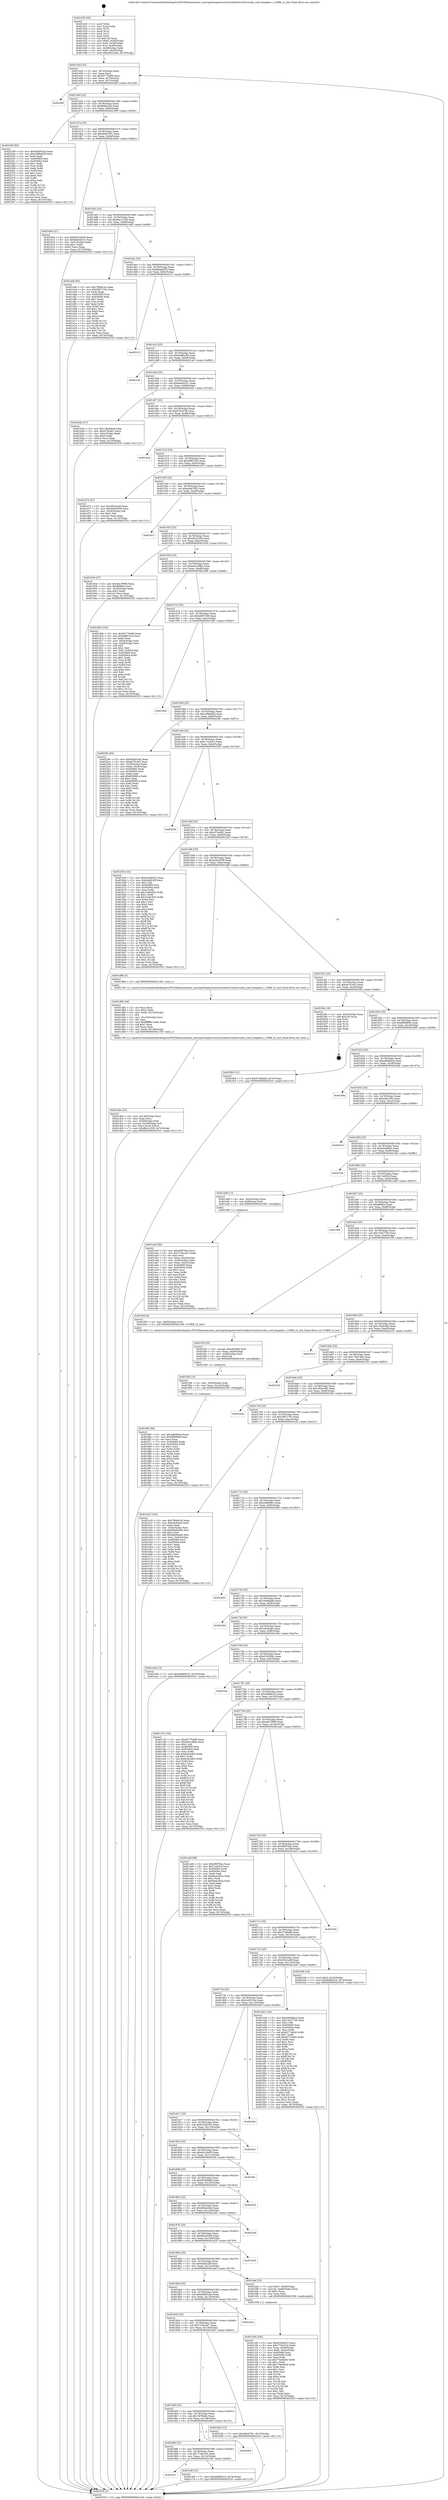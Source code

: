 digraph "0x401420" {
  label = "0x401420 (/mnt/c/Users/mathe/Desktop/tcc/POCII/binaries/extr_micropythonportsstm32usbhostCoreSrcusbh_conf_template.c_USBH_LL_Init_Final-ollvm.out::main(0))"
  labelloc = "t"
  node[shape=record]

  Entry [label="",width=0.3,height=0.3,shape=circle,fillcolor=black,style=filled]
  "0x40144d" [label="{
     0x40144d [23]\l
     | [instrs]\l
     &nbsp;&nbsp;0x40144d \<+3\>: mov -0x74(%rbp),%eax\l
     &nbsp;&nbsp;0x401450 \<+2\>: mov %eax,%ecx\l
     &nbsp;&nbsp;0x401452 \<+6\>: sub $0x82776489,%ecx\l
     &nbsp;&nbsp;0x401458 \<+3\>: mov %eax,-0x78(%rbp)\l
     &nbsp;&nbsp;0x40145b \<+3\>: mov %ecx,-0x7c(%rbp)\l
     &nbsp;&nbsp;0x40145e \<+6\>: je 000000000040246f \<main+0x104f\>\l
  }"]
  "0x40246f" [label="{
     0x40246f\l
  }", style=dashed]
  "0x401464" [label="{
     0x401464 [22]\l
     | [instrs]\l
     &nbsp;&nbsp;0x401464 \<+5\>: jmp 0000000000401469 \<main+0x49\>\l
     &nbsp;&nbsp;0x401469 \<+3\>: mov -0x78(%rbp),%eax\l
     &nbsp;&nbsp;0x40146c \<+5\>: sub $0x866fa224,%eax\l
     &nbsp;&nbsp;0x401471 \<+3\>: mov %eax,-0x80(%rbp)\l
     &nbsp;&nbsp;0x401474 \<+6\>: je 0000000000402349 \<main+0xf29\>\l
  }"]
  Exit [label="",width=0.3,height=0.3,shape=circle,fillcolor=black,style=filled,peripheries=2]
  "0x402349" [label="{
     0x402349 [83]\l
     | [instrs]\l
     &nbsp;&nbsp;0x402349 \<+5\>: mov $0x6dd052a4,%eax\l
     &nbsp;&nbsp;0x40234e \<+5\>: mov $0xc098a629,%ecx\l
     &nbsp;&nbsp;0x402353 \<+2\>: xor %edx,%edx\l
     &nbsp;&nbsp;0x402355 \<+7\>: mov 0x405060,%esi\l
     &nbsp;&nbsp;0x40235c \<+7\>: mov 0x405064,%edi\l
     &nbsp;&nbsp;0x402363 \<+3\>: sub $0x1,%edx\l
     &nbsp;&nbsp;0x402366 \<+3\>: mov %esi,%r8d\l
     &nbsp;&nbsp;0x402369 \<+3\>: add %edx,%r8d\l
     &nbsp;&nbsp;0x40236c \<+4\>: imul %r8d,%esi\l
     &nbsp;&nbsp;0x402370 \<+3\>: and $0x1,%esi\l
     &nbsp;&nbsp;0x402373 \<+3\>: cmp $0x0,%esi\l
     &nbsp;&nbsp;0x402376 \<+4\>: sete %r9b\l
     &nbsp;&nbsp;0x40237a \<+3\>: cmp $0xa,%edi\l
     &nbsp;&nbsp;0x40237d \<+4\>: setl %r10b\l
     &nbsp;&nbsp;0x402381 \<+3\>: mov %r9b,%r11b\l
     &nbsp;&nbsp;0x402384 \<+3\>: and %r10b,%r11b\l
     &nbsp;&nbsp;0x402387 \<+3\>: xor %r10b,%r9b\l
     &nbsp;&nbsp;0x40238a \<+3\>: or %r9b,%r11b\l
     &nbsp;&nbsp;0x40238d \<+4\>: test $0x1,%r11b\l
     &nbsp;&nbsp;0x402391 \<+3\>: cmovne %ecx,%eax\l
     &nbsp;&nbsp;0x402394 \<+3\>: mov %eax,-0x74(%rbp)\l
     &nbsp;&nbsp;0x402397 \<+5\>: jmp 0000000000402535 \<main+0x1115\>\l
  }"]
  "0x40147a" [label="{
     0x40147a [25]\l
     | [instrs]\l
     &nbsp;&nbsp;0x40147a \<+5\>: jmp 000000000040147f \<main+0x5f\>\l
     &nbsp;&nbsp;0x40147f \<+3\>: mov -0x78(%rbp),%eax\l
     &nbsp;&nbsp;0x401482 \<+5\>: sub $0x86e67f41,%eax\l
     &nbsp;&nbsp;0x401487 \<+6\>: mov %eax,-0x84(%rbp)\l
     &nbsp;&nbsp;0x40148d \<+6\>: je 0000000000401b0e \<main+0x6ee\>\l
  }"]
  "0x401f65" [label="{
     0x401f65 [84]\l
     | [instrs]\l
     &nbsp;&nbsp;0x401f65 \<+5\>: mov $0xed846bce,%eax\l
     &nbsp;&nbsp;0x401f6a \<+5\>: mov $0xdf0fd849,%esi\l
     &nbsp;&nbsp;0x401f6f \<+2\>: xor %ecx,%ecx\l
     &nbsp;&nbsp;0x401f71 \<+7\>: mov 0x405060,%edx\l
     &nbsp;&nbsp;0x401f78 \<+8\>: mov 0x405064,%r8d\l
     &nbsp;&nbsp;0x401f80 \<+3\>: sub $0x1,%ecx\l
     &nbsp;&nbsp;0x401f83 \<+3\>: mov %edx,%r9d\l
     &nbsp;&nbsp;0x401f86 \<+3\>: add %ecx,%r9d\l
     &nbsp;&nbsp;0x401f89 \<+4\>: imul %r9d,%edx\l
     &nbsp;&nbsp;0x401f8d \<+3\>: and $0x1,%edx\l
     &nbsp;&nbsp;0x401f90 \<+3\>: cmp $0x0,%edx\l
     &nbsp;&nbsp;0x401f93 \<+4\>: sete %r10b\l
     &nbsp;&nbsp;0x401f97 \<+4\>: cmp $0xa,%r8d\l
     &nbsp;&nbsp;0x401f9b \<+4\>: setl %r11b\l
     &nbsp;&nbsp;0x401f9f \<+3\>: mov %r10b,%bl\l
     &nbsp;&nbsp;0x401fa2 \<+3\>: and %r11b,%bl\l
     &nbsp;&nbsp;0x401fa5 \<+3\>: xor %r11b,%r10b\l
     &nbsp;&nbsp;0x401fa8 \<+3\>: or %r10b,%bl\l
     &nbsp;&nbsp;0x401fab \<+3\>: test $0x1,%bl\l
     &nbsp;&nbsp;0x401fae \<+3\>: cmovne %esi,%eax\l
     &nbsp;&nbsp;0x401fb1 \<+3\>: mov %eax,-0x74(%rbp)\l
     &nbsp;&nbsp;0x401fb4 \<+5\>: jmp 0000000000402535 \<main+0x1115\>\l
  }"]
  "0x401b0e" [label="{
     0x401b0e [27]\l
     | [instrs]\l
     &nbsp;&nbsp;0x401b0e \<+5\>: mov $0x6bd16d29,%eax\l
     &nbsp;&nbsp;0x401b13 \<+5\>: mov $0x8ee0d231,%ecx\l
     &nbsp;&nbsp;0x401b18 \<+3\>: mov -0x2c(%rbp),%edx\l
     &nbsp;&nbsp;0x401b1b \<+3\>: cmp $0x1,%edx\l
     &nbsp;&nbsp;0x401b1e \<+3\>: cmovl %ecx,%eax\l
     &nbsp;&nbsp;0x401b21 \<+3\>: mov %eax,-0x74(%rbp)\l
     &nbsp;&nbsp;0x401b24 \<+5\>: jmp 0000000000402535 \<main+0x1115\>\l
  }"]
  "0x401493" [label="{
     0x401493 [25]\l
     | [instrs]\l
     &nbsp;&nbsp;0x401493 \<+5\>: jmp 0000000000401498 \<main+0x78\>\l
     &nbsp;&nbsp;0x401498 \<+3\>: mov -0x78(%rbp),%eax\l
     &nbsp;&nbsp;0x40149b \<+5\>: sub $0x8bc1c339,%eax\l
     &nbsp;&nbsp;0x4014a0 \<+6\>: mov %eax,-0x88(%rbp)\l
     &nbsp;&nbsp;0x4014a6 \<+6\>: je 0000000000401ddf \<main+0x9bf\>\l
  }"]
  "0x401f56" [label="{
     0x401f56 [15]\l
     | [instrs]\l
     &nbsp;&nbsp;0x401f56 \<+4\>: mov -0x50(%rbp),%rdi\l
     &nbsp;&nbsp;0x401f5a \<+6\>: mov %eax,-0x14c(%rbp)\l
     &nbsp;&nbsp;0x401f60 \<+5\>: call 0000000000401030 \<free@plt\>\l
     | [calls]\l
     &nbsp;&nbsp;0x401030 \{1\} (unknown)\l
  }"]
  "0x401ddf" [label="{
     0x401ddf [83]\l
     | [instrs]\l
     &nbsp;&nbsp;0x401ddf \<+5\>: mov $0x7f6d6c3a,%eax\l
     &nbsp;&nbsp;0x401de4 \<+5\>: mov $0x2867c79c,%ecx\l
     &nbsp;&nbsp;0x401de9 \<+2\>: xor %edx,%edx\l
     &nbsp;&nbsp;0x401deb \<+7\>: mov 0x405060,%esi\l
     &nbsp;&nbsp;0x401df2 \<+7\>: mov 0x405064,%edi\l
     &nbsp;&nbsp;0x401df9 \<+3\>: sub $0x1,%edx\l
     &nbsp;&nbsp;0x401dfc \<+3\>: mov %esi,%r8d\l
     &nbsp;&nbsp;0x401dff \<+3\>: add %edx,%r8d\l
     &nbsp;&nbsp;0x401e02 \<+4\>: imul %r8d,%esi\l
     &nbsp;&nbsp;0x401e06 \<+3\>: and $0x1,%esi\l
     &nbsp;&nbsp;0x401e09 \<+3\>: cmp $0x0,%esi\l
     &nbsp;&nbsp;0x401e0c \<+4\>: sete %r9b\l
     &nbsp;&nbsp;0x401e10 \<+3\>: cmp $0xa,%edi\l
     &nbsp;&nbsp;0x401e13 \<+4\>: setl %r10b\l
     &nbsp;&nbsp;0x401e17 \<+3\>: mov %r9b,%r11b\l
     &nbsp;&nbsp;0x401e1a \<+3\>: and %r10b,%r11b\l
     &nbsp;&nbsp;0x401e1d \<+3\>: xor %r10b,%r9b\l
     &nbsp;&nbsp;0x401e20 \<+3\>: or %r9b,%r11b\l
     &nbsp;&nbsp;0x401e23 \<+4\>: test $0x1,%r11b\l
     &nbsp;&nbsp;0x401e27 \<+3\>: cmovne %ecx,%eax\l
     &nbsp;&nbsp;0x401e2a \<+3\>: mov %eax,-0x74(%rbp)\l
     &nbsp;&nbsp;0x401e2d \<+5\>: jmp 0000000000402535 \<main+0x1115\>\l
  }"]
  "0x4014ac" [label="{
     0x4014ac [25]\l
     | [instrs]\l
     &nbsp;&nbsp;0x4014ac \<+5\>: jmp 00000000004014b1 \<main+0x91\>\l
     &nbsp;&nbsp;0x4014b1 \<+3\>: mov -0x78(%rbp),%eax\l
     &nbsp;&nbsp;0x4014b4 \<+5\>: sub $0x8bdae025,%eax\l
     &nbsp;&nbsp;0x4014b9 \<+6\>: mov %eax,-0x8c(%rbp)\l
     &nbsp;&nbsp;0x4014bf \<+6\>: je 0000000000402215 \<main+0xdf5\>\l
  }"]
  "0x401f3f" [label="{
     0x401f3f [23]\l
     | [instrs]\l
     &nbsp;&nbsp;0x401f3f \<+10\>: movabs $0x4030d6,%rdi\l
     &nbsp;&nbsp;0x401f49 \<+3\>: mov %eax,-0x58(%rbp)\l
     &nbsp;&nbsp;0x401f4c \<+3\>: mov -0x58(%rbp),%esi\l
     &nbsp;&nbsp;0x401f4f \<+2\>: mov $0x0,%al\l
     &nbsp;&nbsp;0x401f51 \<+5\>: call 0000000000401040 \<printf@plt\>\l
     | [calls]\l
     &nbsp;&nbsp;0x401040 \{1\} (unknown)\l
  }"]
  "0x402215" [label="{
     0x402215\l
  }", style=dashed]
  "0x4014c5" [label="{
     0x4014c5 [25]\l
     | [instrs]\l
     &nbsp;&nbsp;0x4014c5 \<+5\>: jmp 00000000004014ca \<main+0xaa\>\l
     &nbsp;&nbsp;0x4014ca \<+3\>: mov -0x78(%rbp),%eax\l
     &nbsp;&nbsp;0x4014cd \<+5\>: sub $0x8c96bc56,%eax\l
     &nbsp;&nbsp;0x4014d2 \<+6\>: mov %eax,-0x90(%rbp)\l
     &nbsp;&nbsp;0x4014d8 \<+6\>: je 00000000004021a0 \<main+0xd80\>\l
  }"]
  "0x401dbe" [label="{
     0x401dbe [33]\l
     | [instrs]\l
     &nbsp;&nbsp;0x401dbe \<+6\>: mov -0x148(%rbp),%ecx\l
     &nbsp;&nbsp;0x401dc4 \<+3\>: imul %eax,%ecx\l
     &nbsp;&nbsp;0x401dc7 \<+4\>: mov -0x50(%rbp),%rdi\l
     &nbsp;&nbsp;0x401dcb \<+4\>: movslq -0x54(%rbp),%r8\l
     &nbsp;&nbsp;0x401dcf \<+4\>: mov %ecx,(%rdi,%r8,4)\l
     &nbsp;&nbsp;0x401dd3 \<+7\>: movl $0x8bc1c339,-0x74(%rbp)\l
     &nbsp;&nbsp;0x401dda \<+5\>: jmp 0000000000402535 \<main+0x1115\>\l
  }"]
  "0x4021a0" [label="{
     0x4021a0\l
  }", style=dashed]
  "0x4014de" [label="{
     0x4014de [25]\l
     | [instrs]\l
     &nbsp;&nbsp;0x4014de \<+5\>: jmp 00000000004014e3 \<main+0xc3\>\l
     &nbsp;&nbsp;0x4014e3 \<+3\>: mov -0x78(%rbp),%eax\l
     &nbsp;&nbsp;0x4014e6 \<+5\>: sub $0x8ee0d231,%eax\l
     &nbsp;&nbsp;0x4014eb \<+6\>: mov %eax,-0x94(%rbp)\l
     &nbsp;&nbsp;0x4014f1 \<+6\>: je 0000000000401b44 \<main+0x724\>\l
  }"]
  "0x401d92" [label="{
     0x401d92 [44]\l
     | [instrs]\l
     &nbsp;&nbsp;0x401d92 \<+2\>: xor %ecx,%ecx\l
     &nbsp;&nbsp;0x401d94 \<+5\>: mov $0x2,%edx\l
     &nbsp;&nbsp;0x401d99 \<+6\>: mov %edx,-0x144(%rbp)\l
     &nbsp;&nbsp;0x401d9f \<+1\>: cltd\l
     &nbsp;&nbsp;0x401da0 \<+6\>: mov -0x144(%rbp),%esi\l
     &nbsp;&nbsp;0x401da6 \<+2\>: idiv %esi\l
     &nbsp;&nbsp;0x401da8 \<+6\>: imul $0xfffffffe,%edx,%edx\l
     &nbsp;&nbsp;0x401dae \<+3\>: sub $0x1,%ecx\l
     &nbsp;&nbsp;0x401db1 \<+2\>: sub %ecx,%edx\l
     &nbsp;&nbsp;0x401db3 \<+6\>: mov %edx,-0x148(%rbp)\l
     &nbsp;&nbsp;0x401db9 \<+5\>: call 0000000000401160 \<next_i\>\l
     | [calls]\l
     &nbsp;&nbsp;0x401160 \{1\} (/mnt/c/Users/mathe/Desktop/tcc/POCII/binaries/extr_micropythonportsstm32usbhostCoreSrcusbh_conf_template.c_USBH_LL_Init_Final-ollvm.out::next_i)\l
  }"]
  "0x401b44" [label="{
     0x401b44 [27]\l
     | [instrs]\l
     &nbsp;&nbsp;0x401b44 \<+5\>: mov $0x13bde4da,%eax\l
     &nbsp;&nbsp;0x401b49 \<+5\>: mov $0xcf7bcd61,%ecx\l
     &nbsp;&nbsp;0x401b4e \<+3\>: mov -0x2c(%rbp),%edx\l
     &nbsp;&nbsp;0x401b51 \<+3\>: cmp $0x0,%edx\l
     &nbsp;&nbsp;0x401b54 \<+3\>: cmove %ecx,%eax\l
     &nbsp;&nbsp;0x401b57 \<+3\>: mov %eax,-0x74(%rbp)\l
     &nbsp;&nbsp;0x401b5a \<+5\>: jmp 0000000000402535 \<main+0x1115\>\l
  }"]
  "0x4014f7" [label="{
     0x4014f7 [25]\l
     | [instrs]\l
     &nbsp;&nbsp;0x4014f7 \<+5\>: jmp 00000000004014fc \<main+0xdc\>\l
     &nbsp;&nbsp;0x4014fc \<+3\>: mov -0x78(%rbp),%eax\l
     &nbsp;&nbsp;0x4014ff \<+5\>: sub $0x916c07fb,%eax\l
     &nbsp;&nbsp;0x401504 \<+6\>: mov %eax,-0x98(%rbp)\l
     &nbsp;&nbsp;0x40150a \<+6\>: je 0000000000401a34 \<main+0x614\>\l
  }"]
  "0x401911" [label="{
     0x401911\l
  }", style=dashed]
  "0x401a34" [label="{
     0x401a34\l
  }", style=dashed]
  "0x401510" [label="{
     0x401510 [25]\l
     | [instrs]\l
     &nbsp;&nbsp;0x401510 \<+5\>: jmp 0000000000401515 \<main+0xf5\>\l
     &nbsp;&nbsp;0x401515 \<+3\>: mov -0x78(%rbp),%eax\l
     &nbsp;&nbsp;0x401518 \<+5\>: sub $0x9df97e23,%eax\l
     &nbsp;&nbsp;0x40151d \<+6\>: mov %eax,-0x9c(%rbp)\l
     &nbsp;&nbsp;0x401523 \<+6\>: je 0000000000401d72 \<main+0x952\>\l
  }"]
  "0x401c6f" [label="{
     0x401c6f [12]\l
     | [instrs]\l
     &nbsp;&nbsp;0x401c6f \<+7\>: movl $0x4d869c32,-0x74(%rbp)\l
     &nbsp;&nbsp;0x401c76 \<+5\>: jmp 0000000000402535 \<main+0x1115\>\l
  }"]
  "0x401d72" [label="{
     0x401d72 [27]\l
     | [instrs]\l
     &nbsp;&nbsp;0x401d72 \<+5\>: mov $0x5952ce4f,%eax\l
     &nbsp;&nbsp;0x401d77 \<+5\>: mov $0xd2bc9359,%ecx\l
     &nbsp;&nbsp;0x401d7c \<+3\>: mov -0x26(%rbp),%dl\l
     &nbsp;&nbsp;0x401d7f \<+3\>: test $0x1,%dl\l
     &nbsp;&nbsp;0x401d82 \<+3\>: cmovne %ecx,%eax\l
     &nbsp;&nbsp;0x401d85 \<+3\>: mov %eax,-0x74(%rbp)\l
     &nbsp;&nbsp;0x401d88 \<+5\>: jmp 0000000000402535 \<main+0x1115\>\l
  }"]
  "0x401529" [label="{
     0x401529 [25]\l
     | [instrs]\l
     &nbsp;&nbsp;0x401529 \<+5\>: jmp 000000000040152e \<main+0x10e\>\l
     &nbsp;&nbsp;0x40152e \<+3\>: mov -0x78(%rbp),%eax\l
     &nbsp;&nbsp;0x401531 \<+5\>: sub $0xa0eb7925,%eax\l
     &nbsp;&nbsp;0x401536 \<+6\>: mov %eax,-0xa0(%rbp)\l
     &nbsp;&nbsp;0x40153c \<+6\>: je 0000000000401fc5 \<main+0xba5\>\l
  }"]
  "0x4018f8" [label="{
     0x4018f8 [25]\l
     | [instrs]\l
     &nbsp;&nbsp;0x4018f8 \<+5\>: jmp 00000000004018fd \<main+0x4dd\>\l
     &nbsp;&nbsp;0x4018fd \<+3\>: mov -0x78(%rbp),%eax\l
     &nbsp;&nbsp;0x401900 \<+5\>: sub $0x773dc31b,%eax\l
     &nbsp;&nbsp;0x401905 \<+6\>: mov %eax,-0x13c(%rbp)\l
     &nbsp;&nbsp;0x40190b \<+6\>: je 0000000000401c6f \<main+0x84f\>\l
  }"]
  "0x401fc5" [label="{
     0x401fc5\l
  }", style=dashed]
  "0x401542" [label="{
     0x401542 [25]\l
     | [instrs]\l
     &nbsp;&nbsp;0x401542 \<+5\>: jmp 0000000000401547 \<main+0x127\>\l
     &nbsp;&nbsp;0x401547 \<+3\>: mov -0x78(%rbp),%eax\l
     &nbsp;&nbsp;0x40154a \<+5\>: sub $0xa9e2226e,%eax\l
     &nbsp;&nbsp;0x40154f \<+6\>: mov %eax,-0xa4(%rbp)\l
     &nbsp;&nbsp;0x401555 \<+6\>: je 0000000000401934 \<main+0x514\>\l
  }"]
  "0x40209d" [label="{
     0x40209d\l
  }", style=dashed]
  "0x401934" [label="{
     0x401934 [27]\l
     | [instrs]\l
     &nbsp;&nbsp;0x401934 \<+5\>: mov $0x4dc7f999,%eax\l
     &nbsp;&nbsp;0x401939 \<+5\>: mov $0xf69ff2a,%ecx\l
     &nbsp;&nbsp;0x40193e \<+3\>: mov -0x30(%rbp),%edx\l
     &nbsp;&nbsp;0x401941 \<+3\>: cmp $0x2,%edx\l
     &nbsp;&nbsp;0x401944 \<+3\>: cmovne %ecx,%eax\l
     &nbsp;&nbsp;0x401947 \<+3\>: mov %eax,-0x74(%rbp)\l
     &nbsp;&nbsp;0x40194a \<+5\>: jmp 0000000000402535 \<main+0x1115\>\l
  }"]
  "0x40155b" [label="{
     0x40155b [25]\l
     | [instrs]\l
     &nbsp;&nbsp;0x40155b \<+5\>: jmp 0000000000401560 \<main+0x140\>\l
     &nbsp;&nbsp;0x401560 \<+3\>: mov -0x78(%rbp),%eax\l
     &nbsp;&nbsp;0x401563 \<+5\>: sub $0xb441d8bb,%eax\l
     &nbsp;&nbsp;0x401568 \<+6\>: mov %eax,-0xa8(%rbp)\l
     &nbsp;&nbsp;0x40156e \<+6\>: je 0000000000401d0b \<main+0x8eb\>\l
  }"]
  "0x402535" [label="{
     0x402535 [5]\l
     | [instrs]\l
     &nbsp;&nbsp;0x402535 \<+5\>: jmp 000000000040144d \<main+0x2d\>\l
  }"]
  "0x401420" [label="{
     0x401420 [45]\l
     | [instrs]\l
     &nbsp;&nbsp;0x401420 \<+1\>: push %rbp\l
     &nbsp;&nbsp;0x401421 \<+3\>: mov %rsp,%rbp\l
     &nbsp;&nbsp;0x401424 \<+2\>: push %r15\l
     &nbsp;&nbsp;0x401426 \<+2\>: push %r14\l
     &nbsp;&nbsp;0x401428 \<+2\>: push %r12\l
     &nbsp;&nbsp;0x40142a \<+1\>: push %rbx\l
     &nbsp;&nbsp;0x40142b \<+7\>: sub $0x140,%rsp\l
     &nbsp;&nbsp;0x401432 \<+7\>: movl $0x0,-0x34(%rbp)\l
     &nbsp;&nbsp;0x401439 \<+3\>: mov %edi,-0x38(%rbp)\l
     &nbsp;&nbsp;0x40143c \<+4\>: mov %rsi,-0x40(%rbp)\l
     &nbsp;&nbsp;0x401440 \<+3\>: mov -0x38(%rbp),%edi\l
     &nbsp;&nbsp;0x401443 \<+3\>: mov %edi,-0x30(%rbp)\l
     &nbsp;&nbsp;0x401446 \<+7\>: movl $0xa9e2226e,-0x74(%rbp)\l
  }"]
  "0x401c06" [label="{
     0x401c06 [105]\l
     | [instrs]\l
     &nbsp;&nbsp;0x401c06 \<+5\>: mov $0x632bb553,%ecx\l
     &nbsp;&nbsp;0x401c0b \<+5\>: mov $0x773dc31b,%edx\l
     &nbsp;&nbsp;0x401c10 \<+4\>: mov %rax,-0x50(%rbp)\l
     &nbsp;&nbsp;0x401c14 \<+7\>: movl $0x0,-0x54(%rbp)\l
     &nbsp;&nbsp;0x401c1b \<+7\>: mov 0x405060,%esi\l
     &nbsp;&nbsp;0x401c22 \<+8\>: mov 0x405064,%r8d\l
     &nbsp;&nbsp;0x401c2a \<+3\>: mov %esi,%r9d\l
     &nbsp;&nbsp;0x401c2d \<+7\>: sub $0x77be9e36,%r9d\l
     &nbsp;&nbsp;0x401c34 \<+4\>: sub $0x1,%r9d\l
     &nbsp;&nbsp;0x401c38 \<+7\>: add $0x77be9e36,%r9d\l
     &nbsp;&nbsp;0x401c3f \<+4\>: imul %r9d,%esi\l
     &nbsp;&nbsp;0x401c43 \<+3\>: and $0x1,%esi\l
     &nbsp;&nbsp;0x401c46 \<+3\>: cmp $0x0,%esi\l
     &nbsp;&nbsp;0x401c49 \<+4\>: sete %r10b\l
     &nbsp;&nbsp;0x401c4d \<+4\>: cmp $0xa,%r8d\l
     &nbsp;&nbsp;0x401c51 \<+4\>: setl %r11b\l
     &nbsp;&nbsp;0x401c55 \<+3\>: mov %r10b,%bl\l
     &nbsp;&nbsp;0x401c58 \<+3\>: and %r11b,%bl\l
     &nbsp;&nbsp;0x401c5b \<+3\>: xor %r11b,%r10b\l
     &nbsp;&nbsp;0x401c5e \<+3\>: or %r10b,%bl\l
     &nbsp;&nbsp;0x401c61 \<+3\>: test $0x1,%bl\l
     &nbsp;&nbsp;0x401c64 \<+3\>: cmovne %edx,%ecx\l
     &nbsp;&nbsp;0x401c67 \<+3\>: mov %ecx,-0x74(%rbp)\l
     &nbsp;&nbsp;0x401c6a \<+5\>: jmp 0000000000402535 \<main+0x1115\>\l
  }"]
  "0x401d0b" [label="{
     0x401d0b [103]\l
     | [instrs]\l
     &nbsp;&nbsp;0x401d0b \<+5\>: mov $0x82776489,%eax\l
     &nbsp;&nbsp;0x401d10 \<+5\>: mov $0x9df97e23,%ecx\l
     &nbsp;&nbsp;0x401d15 \<+2\>: xor %edx,%edx\l
     &nbsp;&nbsp;0x401d17 \<+3\>: mov -0x54(%rbp),%esi\l
     &nbsp;&nbsp;0x401d1a \<+3\>: cmp -0x48(%rbp),%esi\l
     &nbsp;&nbsp;0x401d1d \<+4\>: setl %dil\l
     &nbsp;&nbsp;0x401d21 \<+4\>: and $0x1,%dil\l
     &nbsp;&nbsp;0x401d25 \<+4\>: mov %dil,-0x26(%rbp)\l
     &nbsp;&nbsp;0x401d29 \<+7\>: mov 0x405060,%esi\l
     &nbsp;&nbsp;0x401d30 \<+8\>: mov 0x405064,%r8d\l
     &nbsp;&nbsp;0x401d38 \<+3\>: sub $0x1,%edx\l
     &nbsp;&nbsp;0x401d3b \<+3\>: mov %esi,%r9d\l
     &nbsp;&nbsp;0x401d3e \<+3\>: add %edx,%r9d\l
     &nbsp;&nbsp;0x401d41 \<+4\>: imul %r9d,%esi\l
     &nbsp;&nbsp;0x401d45 \<+3\>: and $0x1,%esi\l
     &nbsp;&nbsp;0x401d48 \<+3\>: cmp $0x0,%esi\l
     &nbsp;&nbsp;0x401d4b \<+4\>: sete %dil\l
     &nbsp;&nbsp;0x401d4f \<+4\>: cmp $0xa,%r8d\l
     &nbsp;&nbsp;0x401d53 \<+4\>: setl %r10b\l
     &nbsp;&nbsp;0x401d57 \<+3\>: mov %dil,%r11b\l
     &nbsp;&nbsp;0x401d5a \<+3\>: and %r10b,%r11b\l
     &nbsp;&nbsp;0x401d5d \<+3\>: xor %r10b,%dil\l
     &nbsp;&nbsp;0x401d60 \<+3\>: or %dil,%r11b\l
     &nbsp;&nbsp;0x401d63 \<+4\>: test $0x1,%r11b\l
     &nbsp;&nbsp;0x401d67 \<+3\>: cmovne %ecx,%eax\l
     &nbsp;&nbsp;0x401d6a \<+3\>: mov %eax,-0x74(%rbp)\l
     &nbsp;&nbsp;0x401d6d \<+5\>: jmp 0000000000402535 \<main+0x1115\>\l
  }"]
  "0x401574" [label="{
     0x401574 [25]\l
     | [instrs]\l
     &nbsp;&nbsp;0x401574 \<+5\>: jmp 0000000000401579 \<main+0x159\>\l
     &nbsp;&nbsp;0x401579 \<+3\>: mov -0x78(%rbp),%eax\l
     &nbsp;&nbsp;0x40157c \<+5\>: sub $0xbbf87549,%eax\l
     &nbsp;&nbsp;0x401581 \<+6\>: mov %eax,-0xac(%rbp)\l
     &nbsp;&nbsp;0x401587 \<+6\>: je 00000000004019d5 \<main+0x5b5\>\l
  }"]
  "0x4018df" [label="{
     0x4018df [25]\l
     | [instrs]\l
     &nbsp;&nbsp;0x4018df \<+5\>: jmp 00000000004018e4 \<main+0x4c4\>\l
     &nbsp;&nbsp;0x4018e4 \<+3\>: mov -0x78(%rbp),%eax\l
     &nbsp;&nbsp;0x4018e7 \<+5\>: sub $0x74f76e8c,%eax\l
     &nbsp;&nbsp;0x4018ec \<+6\>: mov %eax,-0x138(%rbp)\l
     &nbsp;&nbsp;0x4018f2 \<+6\>: je 000000000040209d \<main+0xc7d\>\l
  }"]
  "0x4019d5" [label="{
     0x4019d5\l
  }", style=dashed]
  "0x40158d" [label="{
     0x40158d [25]\l
     | [instrs]\l
     &nbsp;&nbsp;0x40158d \<+5\>: jmp 0000000000401592 \<main+0x172\>\l
     &nbsp;&nbsp;0x401592 \<+3\>: mov -0x78(%rbp),%eax\l
     &nbsp;&nbsp;0x401595 \<+5\>: sub $0xc098a629,%eax\l
     &nbsp;&nbsp;0x40159a \<+6\>: mov %eax,-0xb0(%rbp)\l
     &nbsp;&nbsp;0x4015a0 \<+6\>: je 000000000040239c \<main+0xf7c\>\l
  }"]
  "0x401b02" [label="{
     0x401b02 [12]\l
     | [instrs]\l
     &nbsp;&nbsp;0x401b02 \<+7\>: movl $0x86e67f41,-0x74(%rbp)\l
     &nbsp;&nbsp;0x401b09 \<+5\>: jmp 0000000000402535 \<main+0x1115\>\l
  }"]
  "0x40239c" [label="{
     0x40239c [94]\l
     | [instrs]\l
     &nbsp;&nbsp;0x40239c \<+5\>: mov $0x6dd052a4,%eax\l
     &nbsp;&nbsp;0x4023a1 \<+5\>: mov $0xde7f14e3,%ecx\l
     &nbsp;&nbsp;0x4023a6 \<+3\>: mov -0x34(%rbp),%edx\l
     &nbsp;&nbsp;0x4023a9 \<+3\>: mov %edx,-0x24(%rbp)\l
     &nbsp;&nbsp;0x4023ac \<+7\>: mov 0x405060,%edx\l
     &nbsp;&nbsp;0x4023b3 \<+7\>: mov 0x405064,%esi\l
     &nbsp;&nbsp;0x4023ba \<+2\>: mov %edx,%edi\l
     &nbsp;&nbsp;0x4023bc \<+6\>: add $0xbf36991a,%edi\l
     &nbsp;&nbsp;0x4023c2 \<+3\>: sub $0x1,%edi\l
     &nbsp;&nbsp;0x4023c5 \<+6\>: sub $0xbf36991a,%edi\l
     &nbsp;&nbsp;0x4023cb \<+3\>: imul %edi,%edx\l
     &nbsp;&nbsp;0x4023ce \<+3\>: and $0x1,%edx\l
     &nbsp;&nbsp;0x4023d1 \<+3\>: cmp $0x0,%edx\l
     &nbsp;&nbsp;0x4023d4 \<+4\>: sete %r8b\l
     &nbsp;&nbsp;0x4023d8 \<+3\>: cmp $0xa,%esi\l
     &nbsp;&nbsp;0x4023db \<+4\>: setl %r9b\l
     &nbsp;&nbsp;0x4023df \<+3\>: mov %r8b,%r10b\l
     &nbsp;&nbsp;0x4023e2 \<+3\>: and %r9b,%r10b\l
     &nbsp;&nbsp;0x4023e5 \<+3\>: xor %r9b,%r8b\l
     &nbsp;&nbsp;0x4023e8 \<+3\>: or %r8b,%r10b\l
     &nbsp;&nbsp;0x4023eb \<+4\>: test $0x1,%r10b\l
     &nbsp;&nbsp;0x4023ef \<+3\>: cmovne %ecx,%eax\l
     &nbsp;&nbsp;0x4023f2 \<+3\>: mov %eax,-0x74(%rbp)\l
     &nbsp;&nbsp;0x4023f5 \<+5\>: jmp 0000000000402535 \<main+0x1115\>\l
  }"]
  "0x4015a6" [label="{
     0x4015a6 [25]\l
     | [instrs]\l
     &nbsp;&nbsp;0x4015a6 \<+5\>: jmp 00000000004015ab \<main+0x18b\>\l
     &nbsp;&nbsp;0x4015ab \<+3\>: mov -0x78(%rbp),%eax\l
     &nbsp;&nbsp;0x4015ae \<+5\>: sub $0xc7c23614,%eax\l
     &nbsp;&nbsp;0x4015b3 \<+6\>: mov %eax,-0xb4(%rbp)\l
     &nbsp;&nbsp;0x4015b9 \<+6\>: je 000000000040250f \<main+0x10ef\>\l
  }"]
  "0x4018c6" [label="{
     0x4018c6 [25]\l
     | [instrs]\l
     &nbsp;&nbsp;0x4018c6 \<+5\>: jmp 00000000004018cb \<main+0x4ab\>\l
     &nbsp;&nbsp;0x4018cb \<+3\>: mov -0x78(%rbp),%eax\l
     &nbsp;&nbsp;0x4018ce \<+5\>: sub $0x715bcda7,%eax\l
     &nbsp;&nbsp;0x4018d3 \<+6\>: mov %eax,-0x134(%rbp)\l
     &nbsp;&nbsp;0x4018d9 \<+6\>: je 0000000000401b02 \<main+0x6e2\>\l
  }"]
  "0x40250f" [label="{
     0x40250f\l
  }", style=dashed]
  "0x4015bf" [label="{
     0x4015bf [25]\l
     | [instrs]\l
     &nbsp;&nbsp;0x4015bf \<+5\>: jmp 00000000004015c4 \<main+0x1a4\>\l
     &nbsp;&nbsp;0x4015c4 \<+3\>: mov -0x78(%rbp),%eax\l
     &nbsp;&nbsp;0x4015c7 \<+5\>: sub $0xcf7bcd61,%eax\l
     &nbsp;&nbsp;0x4015cc \<+6\>: mov %eax,-0xb8(%rbp)\l
     &nbsp;&nbsp;0x4015d2 \<+6\>: je 0000000000401b5f \<main+0x73f\>\l
  }"]
  "0x40252e" [label="{
     0x40252e\l
  }", style=dashed]
  "0x401b5f" [label="{
     0x401b5f [144]\l
     | [instrs]\l
     &nbsp;&nbsp;0x401b5f \<+5\>: mov $0x632bb553,%eax\l
     &nbsp;&nbsp;0x401b64 \<+5\>: mov $0x6da622ff,%ecx\l
     &nbsp;&nbsp;0x401b69 \<+2\>: mov $0x1,%dl\l
     &nbsp;&nbsp;0x401b6b \<+7\>: mov 0x405060,%esi\l
     &nbsp;&nbsp;0x401b72 \<+7\>: mov 0x405064,%edi\l
     &nbsp;&nbsp;0x401b79 \<+3\>: mov %esi,%r8d\l
     &nbsp;&nbsp;0x401b7c \<+7\>: sub $0x15a9c832,%r8d\l
     &nbsp;&nbsp;0x401b83 \<+4\>: sub $0x1,%r8d\l
     &nbsp;&nbsp;0x401b87 \<+7\>: add $0x15a9c832,%r8d\l
     &nbsp;&nbsp;0x401b8e \<+4\>: imul %r8d,%esi\l
     &nbsp;&nbsp;0x401b92 \<+3\>: and $0x1,%esi\l
     &nbsp;&nbsp;0x401b95 \<+3\>: cmp $0x0,%esi\l
     &nbsp;&nbsp;0x401b98 \<+4\>: sete %r9b\l
     &nbsp;&nbsp;0x401b9c \<+3\>: cmp $0xa,%edi\l
     &nbsp;&nbsp;0x401b9f \<+4\>: setl %r10b\l
     &nbsp;&nbsp;0x401ba3 \<+3\>: mov %r9b,%r11b\l
     &nbsp;&nbsp;0x401ba6 \<+4\>: xor $0xff,%r11b\l
     &nbsp;&nbsp;0x401baa \<+3\>: mov %r10b,%bl\l
     &nbsp;&nbsp;0x401bad \<+3\>: xor $0xff,%bl\l
     &nbsp;&nbsp;0x401bb0 \<+3\>: xor $0x1,%dl\l
     &nbsp;&nbsp;0x401bb3 \<+3\>: mov %r11b,%r14b\l
     &nbsp;&nbsp;0x401bb6 \<+4\>: and $0xff,%r14b\l
     &nbsp;&nbsp;0x401bba \<+3\>: and %dl,%r9b\l
     &nbsp;&nbsp;0x401bbd \<+3\>: mov %bl,%r15b\l
     &nbsp;&nbsp;0x401bc0 \<+4\>: and $0xff,%r15b\l
     &nbsp;&nbsp;0x401bc4 \<+3\>: and %dl,%r10b\l
     &nbsp;&nbsp;0x401bc7 \<+3\>: or %r9b,%r14b\l
     &nbsp;&nbsp;0x401bca \<+3\>: or %r10b,%r15b\l
     &nbsp;&nbsp;0x401bcd \<+3\>: xor %r15b,%r14b\l
     &nbsp;&nbsp;0x401bd0 \<+3\>: or %bl,%r11b\l
     &nbsp;&nbsp;0x401bd3 \<+4\>: xor $0xff,%r11b\l
     &nbsp;&nbsp;0x401bd7 \<+3\>: or $0x1,%dl\l
     &nbsp;&nbsp;0x401bda \<+3\>: and %dl,%r11b\l
     &nbsp;&nbsp;0x401bdd \<+3\>: or %r11b,%r14b\l
     &nbsp;&nbsp;0x401be0 \<+4\>: test $0x1,%r14b\l
     &nbsp;&nbsp;0x401be4 \<+3\>: cmovne %ecx,%eax\l
     &nbsp;&nbsp;0x401be7 \<+3\>: mov %eax,-0x74(%rbp)\l
     &nbsp;&nbsp;0x401bea \<+5\>: jmp 0000000000402535 \<main+0x1115\>\l
  }"]
  "0x4015d8" [label="{
     0x4015d8 [25]\l
     | [instrs]\l
     &nbsp;&nbsp;0x4015d8 \<+5\>: jmp 00000000004015dd \<main+0x1bd\>\l
     &nbsp;&nbsp;0x4015dd \<+3\>: mov -0x78(%rbp),%eax\l
     &nbsp;&nbsp;0x4015e0 \<+5\>: sub $0xd2bc9359,%eax\l
     &nbsp;&nbsp;0x4015e5 \<+6\>: mov %eax,-0xbc(%rbp)\l
     &nbsp;&nbsp;0x4015eb \<+6\>: je 0000000000401d8d \<main+0x96d\>\l
  }"]
  "0x4018ad" [label="{
     0x4018ad [25]\l
     | [instrs]\l
     &nbsp;&nbsp;0x4018ad \<+5\>: jmp 00000000004018b2 \<main+0x492\>\l
     &nbsp;&nbsp;0x4018b2 \<+3\>: mov -0x78(%rbp),%eax\l
     &nbsp;&nbsp;0x4018b5 \<+5\>: sub $0x6dd052a4,%eax\l
     &nbsp;&nbsp;0x4018ba \<+6\>: mov %eax,-0x130(%rbp)\l
     &nbsp;&nbsp;0x4018c0 \<+6\>: je 000000000040252e \<main+0x110e\>\l
  }"]
  "0x401d8d" [label="{
     0x401d8d [5]\l
     | [instrs]\l
     &nbsp;&nbsp;0x401d8d \<+5\>: call 0000000000401160 \<next_i\>\l
     | [calls]\l
     &nbsp;&nbsp;0x401160 \{1\} (/mnt/c/Users/mathe/Desktop/tcc/POCII/binaries/extr_micropythonportsstm32usbhostCoreSrcusbh_conf_template.c_USBH_LL_Init_Final-ollvm.out::next_i)\l
  }"]
  "0x4015f1" [label="{
     0x4015f1 [25]\l
     | [instrs]\l
     &nbsp;&nbsp;0x4015f1 \<+5\>: jmp 00000000004015f6 \<main+0x1d6\>\l
     &nbsp;&nbsp;0x4015f6 \<+3\>: mov -0x78(%rbp),%eax\l
     &nbsp;&nbsp;0x4015f9 \<+5\>: sub $0xde7f14e3,%eax\l
     &nbsp;&nbsp;0x4015fe \<+6\>: mov %eax,-0xc0(%rbp)\l
     &nbsp;&nbsp;0x401604 \<+6\>: je 00000000004023fa \<main+0xfda\>\l
  }"]
  "0x401bef" [label="{
     0x401bef [23]\l
     | [instrs]\l
     &nbsp;&nbsp;0x401bef \<+7\>: movl $0x1,-0x48(%rbp)\l
     &nbsp;&nbsp;0x401bf6 \<+4\>: movslq -0x48(%rbp),%rax\l
     &nbsp;&nbsp;0x401bfa \<+4\>: shl $0x2,%rax\l
     &nbsp;&nbsp;0x401bfe \<+3\>: mov %rax,%rdi\l
     &nbsp;&nbsp;0x401c01 \<+5\>: call 0000000000401050 \<malloc@plt\>\l
     | [calls]\l
     &nbsp;&nbsp;0x401050 \{1\} (unknown)\l
  }"]
  "0x4023fa" [label="{
     0x4023fa [19]\l
     | [instrs]\l
     &nbsp;&nbsp;0x4023fa \<+3\>: mov -0x24(%rbp),%eax\l
     &nbsp;&nbsp;0x4023fd \<+7\>: add $0x140,%rsp\l
     &nbsp;&nbsp;0x402404 \<+1\>: pop %rbx\l
     &nbsp;&nbsp;0x402405 \<+2\>: pop %r12\l
     &nbsp;&nbsp;0x402407 \<+2\>: pop %r14\l
     &nbsp;&nbsp;0x402409 \<+2\>: pop %r15\l
     &nbsp;&nbsp;0x40240b \<+1\>: pop %rbp\l
     &nbsp;&nbsp;0x40240c \<+1\>: ret\l
  }"]
  "0x40160a" [label="{
     0x40160a [25]\l
     | [instrs]\l
     &nbsp;&nbsp;0x40160a \<+5\>: jmp 000000000040160f \<main+0x1ef\>\l
     &nbsp;&nbsp;0x40160f \<+3\>: mov -0x78(%rbp),%eax\l
     &nbsp;&nbsp;0x401612 \<+5\>: sub $0xdf0fd849,%eax\l
     &nbsp;&nbsp;0x401617 \<+6\>: mov %eax,-0xc4(%rbp)\l
     &nbsp;&nbsp;0x40161d \<+6\>: je 0000000000401fb9 \<main+0xb99\>\l
  }"]
  "0x401894" [label="{
     0x401894 [25]\l
     | [instrs]\l
     &nbsp;&nbsp;0x401894 \<+5\>: jmp 0000000000401899 \<main+0x479\>\l
     &nbsp;&nbsp;0x401899 \<+3\>: mov -0x78(%rbp),%eax\l
     &nbsp;&nbsp;0x40189c \<+5\>: sub $0x6da622ff,%eax\l
     &nbsp;&nbsp;0x4018a1 \<+6\>: mov %eax,-0x12c(%rbp)\l
     &nbsp;&nbsp;0x4018a7 \<+6\>: je 0000000000401bef \<main+0x7cf\>\l
  }"]
  "0x401fb9" [label="{
     0x401fb9 [12]\l
     | [instrs]\l
     &nbsp;&nbsp;0x401fb9 \<+7\>: movl $0x57cfbd8d,-0x74(%rbp)\l
     &nbsp;&nbsp;0x401fc0 \<+5\>: jmp 0000000000402535 \<main+0x1115\>\l
  }"]
  "0x401623" [label="{
     0x401623 [25]\l
     | [instrs]\l
     &nbsp;&nbsp;0x401623 \<+5\>: jmp 0000000000401628 \<main+0x208\>\l
     &nbsp;&nbsp;0x401628 \<+3\>: mov -0x78(%rbp),%eax\l
     &nbsp;&nbsp;0x40162b \<+5\>: sub $0xed846bce,%eax\l
     &nbsp;&nbsp;0x401630 \<+6\>: mov %eax,-0xc8(%rbp)\l
     &nbsp;&nbsp;0x401636 \<+6\>: je 000000000040249a \<main+0x107a\>\l
  }"]
  "0x401b29" [label="{
     0x401b29\l
  }", style=dashed]
  "0x40249a" [label="{
     0x40249a\l
  }", style=dashed]
  "0x40163c" [label="{
     0x40163c [25]\l
     | [instrs]\l
     &nbsp;&nbsp;0x40163c \<+5\>: jmp 0000000000401641 \<main+0x221\>\l
     &nbsp;&nbsp;0x401641 \<+3\>: mov -0x78(%rbp),%eax\l
     &nbsp;&nbsp;0x401644 \<+5\>: sub $0xee8cc3fa,%eax\l
     &nbsp;&nbsp;0x401649 \<+6\>: mov %eax,-0xcc(%rbp)\l
     &nbsp;&nbsp;0x40164f \<+6\>: je 000000000040201d \<main+0xbfd\>\l
  }"]
  "0x40187b" [label="{
     0x40187b [25]\l
     | [instrs]\l
     &nbsp;&nbsp;0x40187b \<+5\>: jmp 0000000000401880 \<main+0x460\>\l
     &nbsp;&nbsp;0x401880 \<+3\>: mov -0x78(%rbp),%eax\l
     &nbsp;&nbsp;0x401883 \<+5\>: sub $0x6bd16d29,%eax\l
     &nbsp;&nbsp;0x401888 \<+6\>: mov %eax,-0x128(%rbp)\l
     &nbsp;&nbsp;0x40188e \<+6\>: je 0000000000401b29 \<main+0x709\>\l
  }"]
  "0x40201d" [label="{
     0x40201d\l
  }", style=dashed]
  "0x401655" [label="{
     0x401655 [25]\l
     | [instrs]\l
     &nbsp;&nbsp;0x401655 \<+5\>: jmp 000000000040165a \<main+0x23a\>\l
     &nbsp;&nbsp;0x40165a \<+3\>: mov -0x78(%rbp),%eax\l
     &nbsp;&nbsp;0x40165d \<+5\>: sub $0xfcbdd6b3,%eax\l
     &nbsp;&nbsp;0x401662 \<+6\>: mov %eax,-0xd0(%rbp)\l
     &nbsp;&nbsp;0x401668 \<+6\>: je 00000000004021bb \<main+0xd9b\>\l
  }"]
  "0x4022de" [label="{
     0x4022de\l
  }", style=dashed]
  "0x4021bb" [label="{
     0x4021bb\l
  }", style=dashed]
  "0x40166e" [label="{
     0x40166e [25]\l
     | [instrs]\l
     &nbsp;&nbsp;0x40166e \<+5\>: jmp 0000000000401673 \<main+0x253\>\l
     &nbsp;&nbsp;0x401673 \<+3\>: mov -0x78(%rbp),%eax\l
     &nbsp;&nbsp;0x401676 \<+5\>: sub $0x7cef204,%eax\l
     &nbsp;&nbsp;0x40167b \<+6\>: mov %eax,-0xd4(%rbp)\l
     &nbsp;&nbsp;0x401681 \<+6\>: je 0000000000401a98 \<main+0x678\>\l
  }"]
  "0x401862" [label="{
     0x401862 [25]\l
     | [instrs]\l
     &nbsp;&nbsp;0x401862 \<+5\>: jmp 0000000000401867 \<main+0x447\>\l
     &nbsp;&nbsp;0x401867 \<+3\>: mov -0x78(%rbp),%eax\l
     &nbsp;&nbsp;0x40186a \<+5\>: sub $0x690a45dd,%eax\l
     &nbsp;&nbsp;0x40186f \<+6\>: mov %eax,-0x124(%rbp)\l
     &nbsp;&nbsp;0x401875 \<+6\>: je 00000000004022de \<main+0xebe\>\l
  }"]
  "0x401a98" [label="{
     0x401a98 [13]\l
     | [instrs]\l
     &nbsp;&nbsp;0x401a98 \<+4\>: mov -0x40(%rbp),%rax\l
     &nbsp;&nbsp;0x401a9c \<+4\>: mov 0x8(%rax),%rdi\l
     &nbsp;&nbsp;0x401aa0 \<+5\>: call 0000000000401060 \<atoi@plt\>\l
     | [calls]\l
     &nbsp;&nbsp;0x401060 \{1\} (unknown)\l
  }"]
  "0x401687" [label="{
     0x401687 [25]\l
     | [instrs]\l
     &nbsp;&nbsp;0x401687 \<+5\>: jmp 000000000040168c \<main+0x26c\>\l
     &nbsp;&nbsp;0x40168c \<+3\>: mov -0x78(%rbp),%eax\l
     &nbsp;&nbsp;0x40168f \<+5\>: sub $0xf69ff2a,%eax\l
     &nbsp;&nbsp;0x401694 \<+6\>: mov %eax,-0xd8(%rbp)\l
     &nbsp;&nbsp;0x40169a \<+6\>: je 000000000040194f \<main+0x52f\>\l
  }"]
  "0x402503" [label="{
     0x402503\l
  }", style=dashed]
  "0x40194f" [label="{
     0x40194f\l
  }", style=dashed]
  "0x4016a0" [label="{
     0x4016a0 [25]\l
     | [instrs]\l
     &nbsp;&nbsp;0x4016a0 \<+5\>: jmp 00000000004016a5 \<main+0x285\>\l
     &nbsp;&nbsp;0x4016a5 \<+3\>: mov -0x78(%rbp),%eax\l
     &nbsp;&nbsp;0x4016a8 \<+5\>: sub $0x10cb7740,%eax\l
     &nbsp;&nbsp;0x4016ad \<+6\>: mov %eax,-0xdc(%rbp)\l
     &nbsp;&nbsp;0x4016b3 \<+6\>: je 0000000000401f36 \<main+0xb16\>\l
  }"]
  "0x401849" [label="{
     0x401849 [25]\l
     | [instrs]\l
     &nbsp;&nbsp;0x401849 \<+5\>: jmp 000000000040184e \<main+0x42e\>\l
     &nbsp;&nbsp;0x40184e \<+3\>: mov -0x78(%rbp),%eax\l
     &nbsp;&nbsp;0x401851 \<+5\>: sub $0x6828db88,%eax\l
     &nbsp;&nbsp;0x401856 \<+6\>: mov %eax,-0x120(%rbp)\l
     &nbsp;&nbsp;0x40185c \<+6\>: je 0000000000402503 \<main+0x10e3\>\l
  }"]
  "0x401f36" [label="{
     0x401f36 [9]\l
     | [instrs]\l
     &nbsp;&nbsp;0x401f36 \<+4\>: mov -0x50(%rbp),%rdi\l
     &nbsp;&nbsp;0x401f3a \<+5\>: call 0000000000401400 \<USBH_LL_Init\>\l
     | [calls]\l
     &nbsp;&nbsp;0x401400 \{1\} (/mnt/c/Users/mathe/Desktop/tcc/POCII/binaries/extr_micropythonportsstm32usbhostCoreSrcusbh_conf_template.c_USBH_LL_Init_Final-ollvm.out::USBH_LL_Init)\l
  }"]
  "0x4016b9" [label="{
     0x4016b9 [25]\l
     | [instrs]\l
     &nbsp;&nbsp;0x4016b9 \<+5\>: jmp 00000000004016be \<main+0x29e\>\l
     &nbsp;&nbsp;0x4016be \<+3\>: mov -0x78(%rbp),%eax\l
     &nbsp;&nbsp;0x4016c1 \<+5\>: sub $0x13bde4da,%eax\l
     &nbsp;&nbsp;0x4016c6 \<+6\>: mov %eax,-0xe0(%rbp)\l
     &nbsp;&nbsp;0x4016cc \<+6\>: je 0000000000402319 \<main+0xef9\>\l
  }"]
  "0x4020fc" [label="{
     0x4020fc\l
  }", style=dashed]
  "0x402319" [label="{
     0x402319\l
  }", style=dashed]
  "0x4016d2" [label="{
     0x4016d2 [25]\l
     | [instrs]\l
     &nbsp;&nbsp;0x4016d2 \<+5\>: jmp 00000000004016d7 \<main+0x2b7\>\l
     &nbsp;&nbsp;0x4016d7 \<+3\>: mov -0x78(%rbp),%eax\l
     &nbsp;&nbsp;0x4016da \<+5\>: sub $0x179e146e,%eax\l
     &nbsp;&nbsp;0x4016df \<+6\>: mov %eax,-0xe4(%rbp)\l
     &nbsp;&nbsp;0x4016e5 \<+6\>: je 0000000000402325 \<main+0xf05\>\l
  }"]
  "0x401830" [label="{
     0x401830 [25]\l
     | [instrs]\l
     &nbsp;&nbsp;0x401830 \<+5\>: jmp 0000000000401835 \<main+0x415\>\l
     &nbsp;&nbsp;0x401835 \<+3\>: mov -0x78(%rbp),%eax\l
     &nbsp;&nbsp;0x401838 \<+5\>: sub $0x64c1da05,%eax\l
     &nbsp;&nbsp;0x40183d \<+6\>: mov %eax,-0x11c(%rbp)\l
     &nbsp;&nbsp;0x401843 \<+6\>: je 00000000004020fc \<main+0xcdc\>\l
  }"]
  "0x402325" [label="{
     0x402325\l
  }", style=dashed]
  "0x4016eb" [label="{
     0x4016eb [25]\l
     | [instrs]\l
     &nbsp;&nbsp;0x4016eb \<+5\>: jmp 00000000004016f0 \<main+0x2d0\>\l
     &nbsp;&nbsp;0x4016f0 \<+3\>: mov -0x78(%rbp),%eax\l
     &nbsp;&nbsp;0x4016f3 \<+5\>: sub $0x185ece92,%eax\l
     &nbsp;&nbsp;0x4016f8 \<+6\>: mov %eax,-0xe8(%rbp)\l
     &nbsp;&nbsp;0x4016fe \<+6\>: je 000000000040226d \<main+0xe4d\>\l
  }"]
  "0x402441" [label="{
     0x402441\l
  }", style=dashed]
  "0x40226d" [label="{
     0x40226d\l
  }", style=dashed]
  "0x401704" [label="{
     0x401704 [25]\l
     | [instrs]\l
     &nbsp;&nbsp;0x401704 \<+5\>: jmp 0000000000401709 \<main+0x2e9\>\l
     &nbsp;&nbsp;0x401709 \<+3\>: mov -0x78(%rbp),%eax\l
     &nbsp;&nbsp;0x40170c \<+5\>: sub $0x2867c79c,%eax\l
     &nbsp;&nbsp;0x401711 \<+6\>: mov %eax,-0xec(%rbp)\l
     &nbsp;&nbsp;0x401717 \<+6\>: je 0000000000401e32 \<main+0xa12\>\l
  }"]
  "0x401817" [label="{
     0x401817 [25]\l
     | [instrs]\l
     &nbsp;&nbsp;0x401817 \<+5\>: jmp 000000000040181c \<main+0x3fc\>\l
     &nbsp;&nbsp;0x40181c \<+3\>: mov -0x78(%rbp),%eax\l
     &nbsp;&nbsp;0x40181f \<+5\>: sub $0x632bb553,%eax\l
     &nbsp;&nbsp;0x401824 \<+6\>: mov %eax,-0x118(%rbp)\l
     &nbsp;&nbsp;0x40182a \<+6\>: je 0000000000402441 \<main+0x1021\>\l
  }"]
  "0x401e32" [label="{
     0x401e32 [104]\l
     | [instrs]\l
     &nbsp;&nbsp;0x401e32 \<+5\>: mov $0x7f6d6c3a,%eax\l
     &nbsp;&nbsp;0x401e37 \<+5\>: mov $0x3dc9aafc,%ecx\l
     &nbsp;&nbsp;0x401e3c \<+2\>: xor %edx,%edx\l
     &nbsp;&nbsp;0x401e3e \<+3\>: mov -0x54(%rbp),%esi\l
     &nbsp;&nbsp;0x401e41 \<+6\>: sub $0x9bb94a94,%esi\l
     &nbsp;&nbsp;0x401e47 \<+3\>: add $0x1,%esi\l
     &nbsp;&nbsp;0x401e4a \<+6\>: add $0x9bb94a94,%esi\l
     &nbsp;&nbsp;0x401e50 \<+3\>: mov %esi,-0x54(%rbp)\l
     &nbsp;&nbsp;0x401e53 \<+7\>: mov 0x405060,%esi\l
     &nbsp;&nbsp;0x401e5a \<+7\>: mov 0x405064,%edi\l
     &nbsp;&nbsp;0x401e61 \<+3\>: sub $0x1,%edx\l
     &nbsp;&nbsp;0x401e64 \<+3\>: mov %esi,%r8d\l
     &nbsp;&nbsp;0x401e67 \<+3\>: add %edx,%r8d\l
     &nbsp;&nbsp;0x401e6a \<+4\>: imul %r8d,%esi\l
     &nbsp;&nbsp;0x401e6e \<+3\>: and $0x1,%esi\l
     &nbsp;&nbsp;0x401e71 \<+3\>: cmp $0x0,%esi\l
     &nbsp;&nbsp;0x401e74 \<+4\>: sete %r9b\l
     &nbsp;&nbsp;0x401e78 \<+3\>: cmp $0xa,%edi\l
     &nbsp;&nbsp;0x401e7b \<+4\>: setl %r10b\l
     &nbsp;&nbsp;0x401e7f \<+3\>: mov %r9b,%r11b\l
     &nbsp;&nbsp;0x401e82 \<+3\>: and %r10b,%r11b\l
     &nbsp;&nbsp;0x401e85 \<+3\>: xor %r10b,%r9b\l
     &nbsp;&nbsp;0x401e88 \<+3\>: or %r9b,%r11b\l
     &nbsp;&nbsp;0x401e8b \<+4\>: test $0x1,%r11b\l
     &nbsp;&nbsp;0x401e8f \<+3\>: cmovne %ecx,%eax\l
     &nbsp;&nbsp;0x401e92 \<+3\>: mov %eax,-0x74(%rbp)\l
     &nbsp;&nbsp;0x401e95 \<+5\>: jmp 0000000000402535 \<main+0x1115\>\l
  }"]
  "0x40171d" [label="{
     0x40171d [25]\l
     | [instrs]\l
     &nbsp;&nbsp;0x40171d \<+5\>: jmp 0000000000401722 \<main+0x302\>\l
     &nbsp;&nbsp;0x401722 \<+3\>: mov -0x78(%rbp),%eax\l
     &nbsp;&nbsp;0x401725 \<+5\>: sub $0x2d8fd863,%eax\l
     &nbsp;&nbsp;0x40172a \<+6\>: mov %eax,-0xf0(%rbp)\l
     &nbsp;&nbsp;0x401730 \<+6\>: je 00000000004024d5 \<main+0x10b5\>\l
  }"]
  "0x4020a9" [label="{
     0x4020a9\l
  }", style=dashed]
  "0x4024d5" [label="{
     0x4024d5\l
  }", style=dashed]
  "0x401736" [label="{
     0x401736 [25]\l
     | [instrs]\l
     &nbsp;&nbsp;0x401736 \<+5\>: jmp 000000000040173b \<main+0x31b\>\l
     &nbsp;&nbsp;0x40173b \<+3\>: mov -0x78(%rbp),%eax\l
     &nbsp;&nbsp;0x40173e \<+5\>: sub $0x34d8da8d,%eax\l
     &nbsp;&nbsp;0x401743 \<+6\>: mov %eax,-0xf4(%rbp)\l
     &nbsp;&nbsp;0x401749 \<+6\>: je 000000000040240d \<main+0xfed\>\l
  }"]
  "0x4017fe" [label="{
     0x4017fe [25]\l
     | [instrs]\l
     &nbsp;&nbsp;0x4017fe \<+5\>: jmp 0000000000401803 \<main+0x3e3\>\l
     &nbsp;&nbsp;0x401803 \<+3\>: mov -0x78(%rbp),%eax\l
     &nbsp;&nbsp;0x401806 \<+5\>: sub $0x5cd5516a,%eax\l
     &nbsp;&nbsp;0x40180b \<+6\>: mov %eax,-0x114(%rbp)\l
     &nbsp;&nbsp;0x401811 \<+6\>: je 00000000004020a9 \<main+0xc89\>\l
  }"]
  "0x40240d" [label="{
     0x40240d\l
  }", style=dashed]
  "0x40174f" [label="{
     0x40174f [25]\l
     | [instrs]\l
     &nbsp;&nbsp;0x40174f \<+5\>: jmp 0000000000401754 \<main+0x334\>\l
     &nbsp;&nbsp;0x401754 \<+3\>: mov -0x78(%rbp),%eax\l
     &nbsp;&nbsp;0x401757 \<+5\>: sub $0x3dc9aafc,%eax\l
     &nbsp;&nbsp;0x40175c \<+6\>: mov %eax,-0xf8(%rbp)\l
     &nbsp;&nbsp;0x401762 \<+6\>: je 0000000000401e9a \<main+0xa7a\>\l
  }"]
  "0x401ea6" [label="{
     0x401ea6 [144]\l
     | [instrs]\l
     &nbsp;&nbsp;0x401ea6 \<+5\>: mov $0xed846bce,%eax\l
     &nbsp;&nbsp;0x401eab \<+5\>: mov $0x10cb7740,%ecx\l
     &nbsp;&nbsp;0x401eb0 \<+2\>: mov $0x1,%dl\l
     &nbsp;&nbsp;0x401eb2 \<+7\>: mov 0x405060,%esi\l
     &nbsp;&nbsp;0x401eb9 \<+7\>: mov 0x405064,%edi\l
     &nbsp;&nbsp;0x401ec0 \<+3\>: mov %esi,%r8d\l
     &nbsp;&nbsp;0x401ec3 \<+7\>: sub $0xb277a040,%r8d\l
     &nbsp;&nbsp;0x401eca \<+4\>: sub $0x1,%r8d\l
     &nbsp;&nbsp;0x401ece \<+7\>: add $0xb277a040,%r8d\l
     &nbsp;&nbsp;0x401ed5 \<+4\>: imul %r8d,%esi\l
     &nbsp;&nbsp;0x401ed9 \<+3\>: and $0x1,%esi\l
     &nbsp;&nbsp;0x401edc \<+3\>: cmp $0x0,%esi\l
     &nbsp;&nbsp;0x401edf \<+4\>: sete %r9b\l
     &nbsp;&nbsp;0x401ee3 \<+3\>: cmp $0xa,%edi\l
     &nbsp;&nbsp;0x401ee6 \<+4\>: setl %r10b\l
     &nbsp;&nbsp;0x401eea \<+3\>: mov %r9b,%r11b\l
     &nbsp;&nbsp;0x401eed \<+4\>: xor $0xff,%r11b\l
     &nbsp;&nbsp;0x401ef1 \<+3\>: mov %r10b,%bl\l
     &nbsp;&nbsp;0x401ef4 \<+3\>: xor $0xff,%bl\l
     &nbsp;&nbsp;0x401ef7 \<+3\>: xor $0x1,%dl\l
     &nbsp;&nbsp;0x401efa \<+3\>: mov %r11b,%r14b\l
     &nbsp;&nbsp;0x401efd \<+4\>: and $0xff,%r14b\l
     &nbsp;&nbsp;0x401f01 \<+3\>: and %dl,%r9b\l
     &nbsp;&nbsp;0x401f04 \<+3\>: mov %bl,%r15b\l
     &nbsp;&nbsp;0x401f07 \<+4\>: and $0xff,%r15b\l
     &nbsp;&nbsp;0x401f0b \<+3\>: and %dl,%r10b\l
     &nbsp;&nbsp;0x401f0e \<+3\>: or %r9b,%r14b\l
     &nbsp;&nbsp;0x401f11 \<+3\>: or %r10b,%r15b\l
     &nbsp;&nbsp;0x401f14 \<+3\>: xor %r15b,%r14b\l
     &nbsp;&nbsp;0x401f17 \<+3\>: or %bl,%r11b\l
     &nbsp;&nbsp;0x401f1a \<+4\>: xor $0xff,%r11b\l
     &nbsp;&nbsp;0x401f1e \<+3\>: or $0x1,%dl\l
     &nbsp;&nbsp;0x401f21 \<+3\>: and %dl,%r11b\l
     &nbsp;&nbsp;0x401f24 \<+3\>: or %r11b,%r14b\l
     &nbsp;&nbsp;0x401f27 \<+4\>: test $0x1,%r14b\l
     &nbsp;&nbsp;0x401f2b \<+3\>: cmovne %ecx,%eax\l
     &nbsp;&nbsp;0x401f2e \<+3\>: mov %eax,-0x74(%rbp)\l
     &nbsp;&nbsp;0x401f31 \<+5\>: jmp 0000000000402535 \<main+0x1115\>\l
  }"]
  "0x401e9a" [label="{
     0x401e9a [12]\l
     | [instrs]\l
     &nbsp;&nbsp;0x401e9a \<+7\>: movl $0x4d869c32,-0x74(%rbp)\l
     &nbsp;&nbsp;0x401ea1 \<+5\>: jmp 0000000000402535 \<main+0x1115\>\l
  }"]
  "0x401768" [label="{
     0x401768 [25]\l
     | [instrs]\l
     &nbsp;&nbsp;0x401768 \<+5\>: jmp 000000000040176d \<main+0x34d\>\l
     &nbsp;&nbsp;0x40176d \<+3\>: mov -0x78(%rbp),%eax\l
     &nbsp;&nbsp;0x401770 \<+5\>: sub $0x435038dc,%eax\l
     &nbsp;&nbsp;0x401775 \<+6\>: mov %eax,-0xfc(%rbp)\l
     &nbsp;&nbsp;0x40177b \<+6\>: je 00000000004022d2 \<main+0xeb2\>\l
  }"]
  "0x4017e5" [label="{
     0x4017e5 [25]\l
     | [instrs]\l
     &nbsp;&nbsp;0x4017e5 \<+5\>: jmp 00000000004017ea \<main+0x3ca\>\l
     &nbsp;&nbsp;0x4017ea \<+3\>: mov -0x78(%rbp),%eax\l
     &nbsp;&nbsp;0x4017ed \<+5\>: sub $0x5952ce4f,%eax\l
     &nbsp;&nbsp;0x4017f2 \<+6\>: mov %eax,-0x110(%rbp)\l
     &nbsp;&nbsp;0x4017f8 \<+6\>: je 0000000000401ea6 \<main+0xa86\>\l
  }"]
  "0x4022d2" [label="{
     0x4022d2\l
  }", style=dashed]
  "0x401781" [label="{
     0x401781 [25]\l
     | [instrs]\l
     &nbsp;&nbsp;0x401781 \<+5\>: jmp 0000000000401786 \<main+0x366\>\l
     &nbsp;&nbsp;0x401786 \<+3\>: mov -0x78(%rbp),%eax\l
     &nbsp;&nbsp;0x401789 \<+5\>: sub $0x4d869c32,%eax\l
     &nbsp;&nbsp;0x40178e \<+6\>: mov %eax,-0x100(%rbp)\l
     &nbsp;&nbsp;0x401794 \<+6\>: je 0000000000401c7b \<main+0x85b\>\l
  }"]
  "0x402336" [label="{
     0x402336 [19]\l
     | [instrs]\l
     &nbsp;&nbsp;0x402336 \<+7\>: movl $0x0,-0x34(%rbp)\l
     &nbsp;&nbsp;0x40233d \<+7\>: movl $0x866fa224,-0x74(%rbp)\l
     &nbsp;&nbsp;0x402344 \<+5\>: jmp 0000000000402535 \<main+0x1115\>\l
  }"]
  "0x401c7b" [label="{
     0x401c7b [144]\l
     | [instrs]\l
     &nbsp;&nbsp;0x401c7b \<+5\>: mov $0x82776489,%eax\l
     &nbsp;&nbsp;0x401c80 \<+5\>: mov $0xb441d8bb,%ecx\l
     &nbsp;&nbsp;0x401c85 \<+2\>: mov $0x1,%dl\l
     &nbsp;&nbsp;0x401c87 \<+7\>: mov 0x405060,%esi\l
     &nbsp;&nbsp;0x401c8e \<+7\>: mov 0x405064,%edi\l
     &nbsp;&nbsp;0x401c95 \<+3\>: mov %esi,%r8d\l
     &nbsp;&nbsp;0x401c98 \<+7\>: add $0xbcfc4485,%r8d\l
     &nbsp;&nbsp;0x401c9f \<+4\>: sub $0x1,%r8d\l
     &nbsp;&nbsp;0x401ca3 \<+7\>: sub $0xbcfc4485,%r8d\l
     &nbsp;&nbsp;0x401caa \<+4\>: imul %r8d,%esi\l
     &nbsp;&nbsp;0x401cae \<+3\>: and $0x1,%esi\l
     &nbsp;&nbsp;0x401cb1 \<+3\>: cmp $0x0,%esi\l
     &nbsp;&nbsp;0x401cb4 \<+4\>: sete %r9b\l
     &nbsp;&nbsp;0x401cb8 \<+3\>: cmp $0xa,%edi\l
     &nbsp;&nbsp;0x401cbb \<+4\>: setl %r10b\l
     &nbsp;&nbsp;0x401cbf \<+3\>: mov %r9b,%r11b\l
     &nbsp;&nbsp;0x401cc2 \<+4\>: xor $0xff,%r11b\l
     &nbsp;&nbsp;0x401cc6 \<+3\>: mov %r10b,%bl\l
     &nbsp;&nbsp;0x401cc9 \<+3\>: xor $0xff,%bl\l
     &nbsp;&nbsp;0x401ccc \<+3\>: xor $0x0,%dl\l
     &nbsp;&nbsp;0x401ccf \<+3\>: mov %r11b,%r14b\l
     &nbsp;&nbsp;0x401cd2 \<+4\>: and $0x0,%r14b\l
     &nbsp;&nbsp;0x401cd6 \<+3\>: and %dl,%r9b\l
     &nbsp;&nbsp;0x401cd9 \<+3\>: mov %bl,%r15b\l
     &nbsp;&nbsp;0x401cdc \<+4\>: and $0x0,%r15b\l
     &nbsp;&nbsp;0x401ce0 \<+3\>: and %dl,%r10b\l
     &nbsp;&nbsp;0x401ce3 \<+3\>: or %r9b,%r14b\l
     &nbsp;&nbsp;0x401ce6 \<+3\>: or %r10b,%r15b\l
     &nbsp;&nbsp;0x401ce9 \<+3\>: xor %r15b,%r14b\l
     &nbsp;&nbsp;0x401cec \<+3\>: or %bl,%r11b\l
     &nbsp;&nbsp;0x401cef \<+4\>: xor $0xff,%r11b\l
     &nbsp;&nbsp;0x401cf3 \<+3\>: or $0x0,%dl\l
     &nbsp;&nbsp;0x401cf6 \<+3\>: and %dl,%r11b\l
     &nbsp;&nbsp;0x401cf9 \<+3\>: or %r11b,%r14b\l
     &nbsp;&nbsp;0x401cfc \<+4\>: test $0x1,%r14b\l
     &nbsp;&nbsp;0x401d00 \<+3\>: cmovne %ecx,%eax\l
     &nbsp;&nbsp;0x401d03 \<+3\>: mov %eax,-0x74(%rbp)\l
     &nbsp;&nbsp;0x401d06 \<+5\>: jmp 0000000000402535 \<main+0x1115\>\l
  }"]
  "0x40179a" [label="{
     0x40179a [25]\l
     | [instrs]\l
     &nbsp;&nbsp;0x40179a \<+5\>: jmp 000000000040179f \<main+0x37f\>\l
     &nbsp;&nbsp;0x40179f \<+3\>: mov -0x78(%rbp),%eax\l
     &nbsp;&nbsp;0x4017a2 \<+5\>: sub $0x4dc7f999,%eax\l
     &nbsp;&nbsp;0x4017a7 \<+6\>: mov %eax,-0x104(%rbp)\l
     &nbsp;&nbsp;0x4017ad \<+6\>: je 0000000000401a40 \<main+0x620\>\l
  }"]
  "0x4017cc" [label="{
     0x4017cc [25]\l
     | [instrs]\l
     &nbsp;&nbsp;0x4017cc \<+5\>: jmp 00000000004017d1 \<main+0x3b1\>\l
     &nbsp;&nbsp;0x4017d1 \<+3\>: mov -0x78(%rbp),%eax\l
     &nbsp;&nbsp;0x4017d4 \<+5\>: sub $0x57cfbd8d,%eax\l
     &nbsp;&nbsp;0x4017d9 \<+6\>: mov %eax,-0x10c(%rbp)\l
     &nbsp;&nbsp;0x4017df \<+6\>: je 0000000000402336 \<main+0xf16\>\l
  }"]
  "0x401a40" [label="{
     0x401a40 [88]\l
     | [instrs]\l
     &nbsp;&nbsp;0x401a40 \<+5\>: mov $0x4f0f70da,%eax\l
     &nbsp;&nbsp;0x401a45 \<+5\>: mov $0x7cef204,%ecx\l
     &nbsp;&nbsp;0x401a4a \<+7\>: mov 0x405060,%edx\l
     &nbsp;&nbsp;0x401a51 \<+7\>: mov 0x405064,%esi\l
     &nbsp;&nbsp;0x401a58 \<+2\>: mov %edx,%edi\l
     &nbsp;&nbsp;0x401a5a \<+6\>: add $0x6bae3b3a,%edi\l
     &nbsp;&nbsp;0x401a60 \<+3\>: sub $0x1,%edi\l
     &nbsp;&nbsp;0x401a63 \<+6\>: sub $0x6bae3b3a,%edi\l
     &nbsp;&nbsp;0x401a69 \<+3\>: imul %edi,%edx\l
     &nbsp;&nbsp;0x401a6c \<+3\>: and $0x1,%edx\l
     &nbsp;&nbsp;0x401a6f \<+3\>: cmp $0x0,%edx\l
     &nbsp;&nbsp;0x401a72 \<+4\>: sete %r8b\l
     &nbsp;&nbsp;0x401a76 \<+3\>: cmp $0xa,%esi\l
     &nbsp;&nbsp;0x401a79 \<+4\>: setl %r9b\l
     &nbsp;&nbsp;0x401a7d \<+3\>: mov %r8b,%r10b\l
     &nbsp;&nbsp;0x401a80 \<+3\>: and %r9b,%r10b\l
     &nbsp;&nbsp;0x401a83 \<+3\>: xor %r9b,%r8b\l
     &nbsp;&nbsp;0x401a86 \<+3\>: or %r8b,%r10b\l
     &nbsp;&nbsp;0x401a89 \<+4\>: test $0x1,%r10b\l
     &nbsp;&nbsp;0x401a8d \<+3\>: cmovne %ecx,%eax\l
     &nbsp;&nbsp;0x401a90 \<+3\>: mov %eax,-0x74(%rbp)\l
     &nbsp;&nbsp;0x401a93 \<+5\>: jmp 0000000000402535 \<main+0x1115\>\l
  }"]
  "0x4017b3" [label="{
     0x4017b3 [25]\l
     | [instrs]\l
     &nbsp;&nbsp;0x4017b3 \<+5\>: jmp 00000000004017b8 \<main+0x398\>\l
     &nbsp;&nbsp;0x4017b8 \<+3\>: mov -0x78(%rbp),%eax\l
     &nbsp;&nbsp;0x4017bb \<+5\>: sub $0x4f0f70da,%eax\l
     &nbsp;&nbsp;0x4017c0 \<+6\>: mov %eax,-0x108(%rbp)\l
     &nbsp;&nbsp;0x4017c6 \<+6\>: je 0000000000402425 \<main+0x1005\>\l
  }"]
  "0x401aa5" [label="{
     0x401aa5 [93]\l
     | [instrs]\l
     &nbsp;&nbsp;0x401aa5 \<+5\>: mov $0x4f0f70da,%ecx\l
     &nbsp;&nbsp;0x401aaa \<+5\>: mov $0x715bcda7,%edx\l
     &nbsp;&nbsp;0x401aaf \<+2\>: xor %esi,%esi\l
     &nbsp;&nbsp;0x401ab1 \<+3\>: mov %eax,-0x44(%rbp)\l
     &nbsp;&nbsp;0x401ab4 \<+3\>: mov -0x44(%rbp),%eax\l
     &nbsp;&nbsp;0x401ab7 \<+3\>: mov %eax,-0x2c(%rbp)\l
     &nbsp;&nbsp;0x401aba \<+7\>: mov 0x405060,%eax\l
     &nbsp;&nbsp;0x401ac1 \<+8\>: mov 0x405064,%r8d\l
     &nbsp;&nbsp;0x401ac9 \<+3\>: sub $0x1,%esi\l
     &nbsp;&nbsp;0x401acc \<+3\>: mov %eax,%r9d\l
     &nbsp;&nbsp;0x401acf \<+3\>: add %esi,%r9d\l
     &nbsp;&nbsp;0x401ad2 \<+4\>: imul %r9d,%eax\l
     &nbsp;&nbsp;0x401ad6 \<+3\>: and $0x1,%eax\l
     &nbsp;&nbsp;0x401ad9 \<+3\>: cmp $0x0,%eax\l
     &nbsp;&nbsp;0x401adc \<+4\>: sete %r10b\l
     &nbsp;&nbsp;0x401ae0 \<+4\>: cmp $0xa,%r8d\l
     &nbsp;&nbsp;0x401ae4 \<+4\>: setl %r11b\l
     &nbsp;&nbsp;0x401ae8 \<+3\>: mov %r10b,%bl\l
     &nbsp;&nbsp;0x401aeb \<+3\>: and %r11b,%bl\l
     &nbsp;&nbsp;0x401aee \<+3\>: xor %r11b,%r10b\l
     &nbsp;&nbsp;0x401af1 \<+3\>: or %r10b,%bl\l
     &nbsp;&nbsp;0x401af4 \<+3\>: test $0x1,%bl\l
     &nbsp;&nbsp;0x401af7 \<+3\>: cmovne %edx,%ecx\l
     &nbsp;&nbsp;0x401afa \<+3\>: mov %ecx,-0x74(%rbp)\l
     &nbsp;&nbsp;0x401afd \<+5\>: jmp 0000000000402535 \<main+0x1115\>\l
  }"]
  "0x402425" [label="{
     0x402425\l
  }", style=dashed]
  Entry -> "0x401420" [label=" 1"]
  "0x40144d" -> "0x40246f" [label=" 0"]
  "0x40144d" -> "0x401464" [label=" 26"]
  "0x4023fa" -> Exit [label=" 1"]
  "0x401464" -> "0x402349" [label=" 1"]
  "0x401464" -> "0x40147a" [label=" 25"]
  "0x40239c" -> "0x402535" [label=" 1"]
  "0x40147a" -> "0x401b0e" [label=" 1"]
  "0x40147a" -> "0x401493" [label=" 24"]
  "0x402349" -> "0x402535" [label=" 1"]
  "0x401493" -> "0x401ddf" [label=" 1"]
  "0x401493" -> "0x4014ac" [label=" 23"]
  "0x402336" -> "0x402535" [label=" 1"]
  "0x4014ac" -> "0x402215" [label=" 0"]
  "0x4014ac" -> "0x4014c5" [label=" 23"]
  "0x401fb9" -> "0x402535" [label=" 1"]
  "0x4014c5" -> "0x4021a0" [label=" 0"]
  "0x4014c5" -> "0x4014de" [label=" 23"]
  "0x401f65" -> "0x402535" [label=" 1"]
  "0x4014de" -> "0x401b44" [label=" 1"]
  "0x4014de" -> "0x4014f7" [label=" 22"]
  "0x401f56" -> "0x401f65" [label=" 1"]
  "0x4014f7" -> "0x401a34" [label=" 0"]
  "0x4014f7" -> "0x401510" [label=" 22"]
  "0x401f3f" -> "0x401f56" [label=" 1"]
  "0x401510" -> "0x401d72" [label=" 2"]
  "0x401510" -> "0x401529" [label=" 20"]
  "0x401f36" -> "0x401f3f" [label=" 1"]
  "0x401529" -> "0x401fc5" [label=" 0"]
  "0x401529" -> "0x401542" [label=" 20"]
  "0x401e9a" -> "0x402535" [label=" 1"]
  "0x401542" -> "0x401934" [label=" 1"]
  "0x401542" -> "0x40155b" [label=" 19"]
  "0x401934" -> "0x402535" [label=" 1"]
  "0x401420" -> "0x40144d" [label=" 1"]
  "0x402535" -> "0x40144d" [label=" 25"]
  "0x401e32" -> "0x402535" [label=" 1"]
  "0x40155b" -> "0x401d0b" [label=" 2"]
  "0x40155b" -> "0x401574" [label=" 17"]
  "0x401dbe" -> "0x402535" [label=" 1"]
  "0x401574" -> "0x4019d5" [label=" 0"]
  "0x401574" -> "0x40158d" [label=" 17"]
  "0x401d92" -> "0x401dbe" [label=" 1"]
  "0x40158d" -> "0x40239c" [label=" 1"]
  "0x40158d" -> "0x4015a6" [label=" 16"]
  "0x401d8d" -> "0x401d92" [label=" 1"]
  "0x4015a6" -> "0x40250f" [label=" 0"]
  "0x4015a6" -> "0x4015bf" [label=" 16"]
  "0x401d0b" -> "0x402535" [label=" 2"]
  "0x4015bf" -> "0x401b5f" [label=" 1"]
  "0x4015bf" -> "0x4015d8" [label=" 15"]
  "0x401c7b" -> "0x402535" [label=" 2"]
  "0x4015d8" -> "0x401d8d" [label=" 1"]
  "0x4015d8" -> "0x4015f1" [label=" 14"]
  "0x4018f8" -> "0x401911" [label=" 0"]
  "0x4015f1" -> "0x4023fa" [label=" 1"]
  "0x4015f1" -> "0x40160a" [label=" 13"]
  "0x4018f8" -> "0x401c6f" [label=" 1"]
  "0x40160a" -> "0x401fb9" [label=" 1"]
  "0x40160a" -> "0x401623" [label=" 12"]
  "0x4018df" -> "0x4018f8" [label=" 1"]
  "0x401623" -> "0x40249a" [label=" 0"]
  "0x401623" -> "0x40163c" [label=" 12"]
  "0x4018df" -> "0x40209d" [label=" 0"]
  "0x40163c" -> "0x40201d" [label=" 0"]
  "0x40163c" -> "0x401655" [label=" 12"]
  "0x401c06" -> "0x402535" [label=" 1"]
  "0x401655" -> "0x4021bb" [label=" 0"]
  "0x401655" -> "0x40166e" [label=" 12"]
  "0x401bef" -> "0x401c06" [label=" 1"]
  "0x40166e" -> "0x401a98" [label=" 1"]
  "0x40166e" -> "0x401687" [label=" 11"]
  "0x401b44" -> "0x402535" [label=" 1"]
  "0x401687" -> "0x40194f" [label=" 0"]
  "0x401687" -> "0x4016a0" [label=" 11"]
  "0x401b0e" -> "0x402535" [label=" 1"]
  "0x4016a0" -> "0x401f36" [label=" 1"]
  "0x4016a0" -> "0x4016b9" [label=" 10"]
  "0x4018c6" -> "0x4018df" [label=" 1"]
  "0x4016b9" -> "0x402319" [label=" 0"]
  "0x4016b9" -> "0x4016d2" [label=" 10"]
  "0x4018c6" -> "0x401b02" [label=" 1"]
  "0x4016d2" -> "0x402325" [label=" 0"]
  "0x4016d2" -> "0x4016eb" [label=" 10"]
  "0x4018ad" -> "0x4018c6" [label=" 2"]
  "0x4016eb" -> "0x40226d" [label=" 0"]
  "0x4016eb" -> "0x401704" [label=" 10"]
  "0x4018ad" -> "0x40252e" [label=" 0"]
  "0x401704" -> "0x401e32" [label=" 1"]
  "0x401704" -> "0x40171d" [label=" 9"]
  "0x401894" -> "0x4018ad" [label=" 2"]
  "0x40171d" -> "0x4024d5" [label=" 0"]
  "0x40171d" -> "0x401736" [label=" 9"]
  "0x401894" -> "0x401bef" [label=" 1"]
  "0x401736" -> "0x40240d" [label=" 0"]
  "0x401736" -> "0x40174f" [label=" 9"]
  "0x40187b" -> "0x401894" [label=" 3"]
  "0x40174f" -> "0x401e9a" [label=" 1"]
  "0x40174f" -> "0x401768" [label=" 8"]
  "0x40187b" -> "0x401b29" [label=" 0"]
  "0x401768" -> "0x4022d2" [label=" 0"]
  "0x401768" -> "0x401781" [label=" 8"]
  "0x401862" -> "0x40187b" [label=" 3"]
  "0x401781" -> "0x401c7b" [label=" 2"]
  "0x401781" -> "0x40179a" [label=" 6"]
  "0x401862" -> "0x4022de" [label=" 0"]
  "0x40179a" -> "0x401a40" [label=" 1"]
  "0x40179a" -> "0x4017b3" [label=" 5"]
  "0x401a40" -> "0x402535" [label=" 1"]
  "0x401a98" -> "0x401aa5" [label=" 1"]
  "0x401aa5" -> "0x402535" [label=" 1"]
  "0x401849" -> "0x401862" [label=" 3"]
  "0x4017b3" -> "0x402425" [label=" 0"]
  "0x4017b3" -> "0x4017cc" [label=" 5"]
  "0x401b5f" -> "0x402535" [label=" 1"]
  "0x4017cc" -> "0x402336" [label=" 1"]
  "0x4017cc" -> "0x4017e5" [label=" 4"]
  "0x401ddf" -> "0x402535" [label=" 1"]
  "0x4017e5" -> "0x401ea6" [label=" 1"]
  "0x4017e5" -> "0x4017fe" [label=" 3"]
  "0x401ea6" -> "0x402535" [label=" 1"]
  "0x4017fe" -> "0x4020a9" [label=" 0"]
  "0x4017fe" -> "0x401817" [label=" 3"]
  "0x401c6f" -> "0x402535" [label=" 1"]
  "0x401817" -> "0x402441" [label=" 0"]
  "0x401817" -> "0x401830" [label=" 3"]
  "0x401d72" -> "0x402535" [label=" 2"]
  "0x401830" -> "0x4020fc" [label=" 0"]
  "0x401830" -> "0x401849" [label=" 3"]
  "0x401b02" -> "0x402535" [label=" 1"]
  "0x401849" -> "0x402503" [label=" 0"]
}
